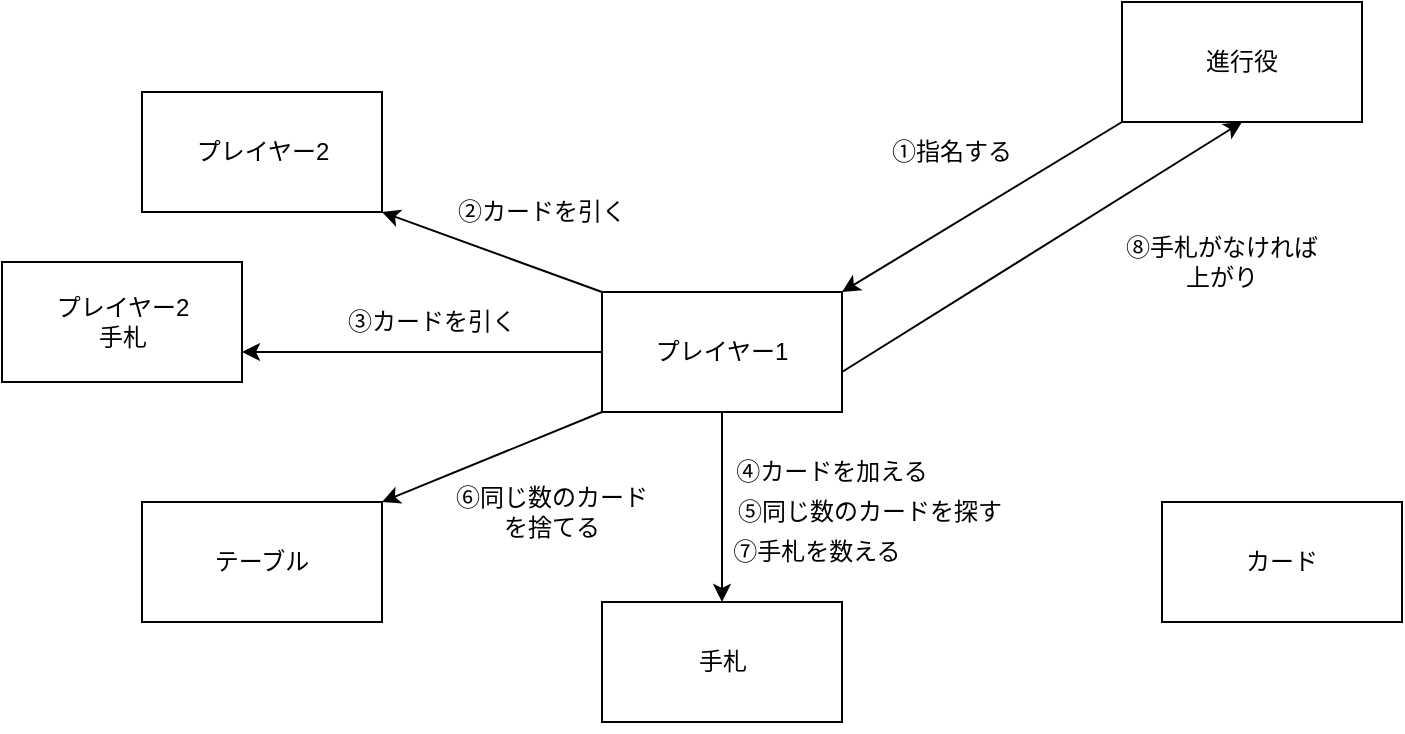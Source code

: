 <mxfile version="21.5.0" type="device">
  <diagram name="ページ1" id="9ATg9WZ0ROGsVgX8xcEM">
    <mxGraphModel dx="880" dy="444" grid="1" gridSize="10" guides="1" tooltips="1" connect="1" arrows="1" fold="1" page="1" pageScale="1" pageWidth="827" pageHeight="1169" math="0" shadow="0">
      <root>
        <mxCell id="0" />
        <mxCell id="1" parent="0" />
        <mxCell id="3nUQ5oluFddYSUI1wG_P-12" style="edgeStyle=orthogonalEdgeStyle;rounded=0;orthogonalLoop=1;jettySize=auto;html=1;exitX=1;exitY=0.5;exitDx=0;exitDy=0;entryX=1;entryY=0.5;entryDx=0;entryDy=0;entryPerimeter=0;" parent="1" source="3nUQ5oluFddYSUI1wG_P-1" target="3nUQ5oluFddYSUI1wG_P-1" edge="1">
          <mxGeometry relative="1" as="geometry" />
        </mxCell>
        <mxCell id="EOAYhWK8mw1by3F0EiD5-15" style="edgeStyle=orthogonalEdgeStyle;rounded=0;orthogonalLoop=1;jettySize=auto;html=1;exitX=0;exitY=0.5;exitDx=0;exitDy=0;entryX=1;entryY=0.75;entryDx=0;entryDy=0;" edge="1" parent="1" source="3nUQ5oluFddYSUI1wG_P-1" target="EOAYhWK8mw1by3F0EiD5-13">
          <mxGeometry relative="1" as="geometry" />
        </mxCell>
        <mxCell id="EOAYhWK8mw1by3F0EiD5-18" style="edgeStyle=orthogonalEdgeStyle;rounded=0;orthogonalLoop=1;jettySize=auto;html=1;exitX=0.5;exitY=1;exitDx=0;exitDy=0;" edge="1" parent="1" source="3nUQ5oluFddYSUI1wG_P-1">
          <mxGeometry relative="1" as="geometry">
            <mxPoint x="410" y="330" as="targetPoint" />
          </mxGeometry>
        </mxCell>
        <mxCell id="3nUQ5oluFddYSUI1wG_P-1" value="" style="rounded=0;whiteSpace=wrap;html=1;" parent="1" vertex="1">
          <mxGeometry x="350" y="175" width="120" height="60" as="geometry" />
        </mxCell>
        <mxCell id="3nUQ5oluFddYSUI1wG_P-2" value="" style="rounded=0;whiteSpace=wrap;html=1;" parent="1" vertex="1">
          <mxGeometry x="610" y="30" width="120" height="60" as="geometry" />
        </mxCell>
        <mxCell id="3nUQ5oluFddYSUI1wG_P-3" value="" style="rounded=0;whiteSpace=wrap;html=1;" parent="1" vertex="1">
          <mxGeometry x="120" y="280" width="120" height="60" as="geometry" />
        </mxCell>
        <mxCell id="3nUQ5oluFddYSUI1wG_P-4" value="" style="rounded=0;whiteSpace=wrap;html=1;" parent="1" vertex="1">
          <mxGeometry x="350" y="330" width="120" height="60" as="geometry" />
        </mxCell>
        <mxCell id="3nUQ5oluFddYSUI1wG_P-5" value="" style="rounded=0;whiteSpace=wrap;html=1;" parent="1" vertex="1">
          <mxGeometry x="630" y="280" width="120" height="60" as="geometry" />
        </mxCell>
        <mxCell id="3nUQ5oluFddYSUI1wG_P-6" value="プレイヤー1" style="text;html=1;strokeColor=none;fillColor=none;align=center;verticalAlign=middle;whiteSpace=wrap;rounded=0;" parent="1" vertex="1">
          <mxGeometry x="375" y="190" width="70" height="30" as="geometry" />
        </mxCell>
        <mxCell id="3nUQ5oluFddYSUI1wG_P-7" value="進行役" style="text;html=1;strokeColor=none;fillColor=none;align=center;verticalAlign=middle;whiteSpace=wrap;rounded=0;" parent="1" vertex="1">
          <mxGeometry x="620" y="30" width="100" height="60" as="geometry" />
        </mxCell>
        <mxCell id="3nUQ5oluFddYSUI1wG_P-8" value="カード" style="text;html=1;strokeColor=none;fillColor=none;align=center;verticalAlign=middle;whiteSpace=wrap;rounded=0;" parent="1" vertex="1">
          <mxGeometry x="635" y="280" width="110" height="60" as="geometry" />
        </mxCell>
        <mxCell id="3nUQ5oluFddYSUI1wG_P-9" value="手札" style="text;html=1;strokeColor=none;fillColor=none;align=center;verticalAlign=middle;whiteSpace=wrap;rounded=0;" parent="1" vertex="1">
          <mxGeometry x="372.5" y="325" width="75" height="70" as="geometry" />
        </mxCell>
        <mxCell id="3nUQ5oluFddYSUI1wG_P-10" value="テーブル" style="text;html=1;strokeColor=none;fillColor=none;align=center;verticalAlign=middle;whiteSpace=wrap;rounded=0;" parent="1" vertex="1">
          <mxGeometry x="125" y="270" width="110" height="80" as="geometry" />
        </mxCell>
        <mxCell id="EOAYhWK8mw1by3F0EiD5-7" value="" style="endArrow=classic;html=1;rounded=0;exitX=0;exitY=1;exitDx=0;exitDy=0;entryX=1;entryY=0;entryDx=0;entryDy=0;" edge="1" parent="1" source="3nUQ5oluFddYSUI1wG_P-2" target="3nUQ5oluFddYSUI1wG_P-1">
          <mxGeometry width="50" height="50" relative="1" as="geometry">
            <mxPoint x="530" y="140" as="sourcePoint" />
            <mxPoint x="460" y="120" as="targetPoint" />
          </mxGeometry>
        </mxCell>
        <mxCell id="EOAYhWK8mw1by3F0EiD5-8" value="①指名する" style="text;html=1;strokeColor=none;fillColor=none;align=center;verticalAlign=middle;whiteSpace=wrap;rounded=0;" vertex="1" parent="1">
          <mxGeometry x="490" y="90" width="70" height="30" as="geometry" />
        </mxCell>
        <mxCell id="EOAYhWK8mw1by3F0EiD5-9" value="" style="rounded=0;whiteSpace=wrap;html=1;" vertex="1" parent="1">
          <mxGeometry x="120" y="75" width="120" height="60" as="geometry" />
        </mxCell>
        <mxCell id="EOAYhWK8mw1by3F0EiD5-10" value="プレイヤー2" style="text;html=1;strokeColor=none;fillColor=none;align=center;verticalAlign=middle;whiteSpace=wrap;rounded=0;" vertex="1" parent="1">
          <mxGeometry x="132.5" y="90" width="95" height="30" as="geometry" />
        </mxCell>
        <mxCell id="EOAYhWK8mw1by3F0EiD5-11" value="" style="endArrow=classic;html=1;rounded=0;exitX=0;exitY=0;exitDx=0;exitDy=0;entryX=1;entryY=1;entryDx=0;entryDy=0;" edge="1" parent="1" source="3nUQ5oluFddYSUI1wG_P-1" target="EOAYhWK8mw1by3F0EiD5-9">
          <mxGeometry width="50" height="50" relative="1" as="geometry">
            <mxPoint x="227.5" y="200" as="sourcePoint" />
            <mxPoint x="277.5" y="150" as="targetPoint" />
          </mxGeometry>
        </mxCell>
        <mxCell id="EOAYhWK8mw1by3F0EiD5-12" value="②カードを引く" style="text;html=1;strokeColor=none;fillColor=none;align=center;verticalAlign=middle;whiteSpace=wrap;rounded=0;" vertex="1" parent="1">
          <mxGeometry x="270" y="120" width="100" height="30" as="geometry" />
        </mxCell>
        <mxCell id="EOAYhWK8mw1by3F0EiD5-13" value="" style="rounded=0;whiteSpace=wrap;html=1;" vertex="1" parent="1">
          <mxGeometry x="50" y="160" width="120" height="60" as="geometry" />
        </mxCell>
        <mxCell id="EOAYhWK8mw1by3F0EiD5-14" value="プレイヤー2&lt;br&gt;手札" style="text;html=1;strokeColor=none;fillColor=none;align=center;verticalAlign=middle;whiteSpace=wrap;rounded=0;" vertex="1" parent="1">
          <mxGeometry x="72.5" y="155" width="75" height="70" as="geometry" />
        </mxCell>
        <mxCell id="EOAYhWK8mw1by3F0EiD5-17" value="③カードを引く" style="text;html=1;strokeColor=none;fillColor=none;align=center;verticalAlign=middle;whiteSpace=wrap;rounded=0;" vertex="1" parent="1">
          <mxGeometry x="220" y="175" width="90" height="30" as="geometry" />
        </mxCell>
        <mxCell id="EOAYhWK8mw1by3F0EiD5-19" value="④カードを加える" style="text;html=1;strokeColor=none;fillColor=none;align=center;verticalAlign=middle;whiteSpace=wrap;rounded=0;" vertex="1" parent="1">
          <mxGeometry x="410" y="250" width="110" height="30" as="geometry" />
        </mxCell>
        <mxCell id="EOAYhWK8mw1by3F0EiD5-21" value="⑤同じ数のカードを探す" style="text;html=1;strokeColor=none;fillColor=none;align=center;verticalAlign=middle;whiteSpace=wrap;rounded=0;" vertex="1" parent="1">
          <mxGeometry x="414" y="270" width="140" height="30" as="geometry" />
        </mxCell>
        <mxCell id="EOAYhWK8mw1by3F0EiD5-23" value="" style="endArrow=classic;html=1;rounded=0;exitX=0;exitY=1;exitDx=0;exitDy=0;entryX=1;entryY=0;entryDx=0;entryDy=0;" edge="1" parent="1" source="3nUQ5oluFddYSUI1wG_P-1" target="3nUQ5oluFddYSUI1wG_P-3">
          <mxGeometry width="50" height="50" relative="1" as="geometry">
            <mxPoint x="280" y="320" as="sourcePoint" />
            <mxPoint x="330" y="270" as="targetPoint" />
          </mxGeometry>
        </mxCell>
        <mxCell id="EOAYhWK8mw1by3F0EiD5-24" value="⑥同じ数のカード&lt;br&gt;を捨てる" style="text;html=1;strokeColor=none;fillColor=none;align=center;verticalAlign=middle;whiteSpace=wrap;rounded=0;" vertex="1" parent="1">
          <mxGeometry x="260" y="270" width="130" height="30" as="geometry" />
        </mxCell>
        <mxCell id="EOAYhWK8mw1by3F0EiD5-25" value="⑦手札を数える" style="text;html=1;strokeColor=none;fillColor=none;align=center;verticalAlign=middle;whiteSpace=wrap;rounded=0;" vertex="1" parent="1">
          <mxGeometry x="400" y="290" width="115" height="30" as="geometry" />
        </mxCell>
        <mxCell id="EOAYhWK8mw1by3F0EiD5-26" value="" style="endArrow=classic;html=1;rounded=0;entryX=0.5;entryY=1;entryDx=0;entryDy=0;" edge="1" parent="1" target="3nUQ5oluFddYSUI1wG_P-7">
          <mxGeometry width="50" height="50" relative="1" as="geometry">
            <mxPoint x="470" y="215" as="sourcePoint" />
            <mxPoint x="520" y="165" as="targetPoint" />
          </mxGeometry>
        </mxCell>
        <mxCell id="EOAYhWK8mw1by3F0EiD5-27" value="⑧手札がなければ上がり" style="text;html=1;strokeColor=none;fillColor=none;align=center;verticalAlign=middle;whiteSpace=wrap;rounded=0;" vertex="1" parent="1">
          <mxGeometry x="610" y="145" width="100" height="30" as="geometry" />
        </mxCell>
      </root>
    </mxGraphModel>
  </diagram>
</mxfile>
